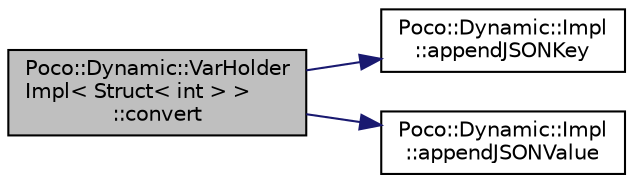 digraph "Poco::Dynamic::VarHolderImpl&lt; Struct&lt; int &gt; &gt;::convert"
{
 // LATEX_PDF_SIZE
  edge [fontname="Helvetica",fontsize="10",labelfontname="Helvetica",labelfontsize="10"];
  node [fontname="Helvetica",fontsize="10",shape=record];
  rankdir="LR";
  Node1 [label="Poco::Dynamic::VarHolder\lImpl\< Struct\< int \> \>\l::convert",height=0.2,width=0.4,color="black", fillcolor="grey75", style="filled", fontcolor="black",tooltip=" "];
  Node1 -> Node2 [color="midnightblue",fontsize="10",style="solid"];
  Node2 [label="Poco::Dynamic::Impl\l::appendJSONKey",height=0.2,width=0.4,color="black", fillcolor="white", style="filled",URL="$namespacePoco_1_1Dynamic_1_1Impl.html#a2eb05dd2722e21f899480e1dc822b817",tooltip="Returns true for values that should be JSON-formatted as string."];
  Node1 -> Node3 [color="midnightblue",fontsize="10",style="solid"];
  Node3 [label="Poco::Dynamic::Impl\l::appendJSONValue",height=0.2,width=0.4,color="black", fillcolor="white", style="filled",URL="$namespacePoco_1_1Dynamic_1_1Impl.html#a2e68353c5081150efc8e65e31ea40265",tooltip=" "];
}
